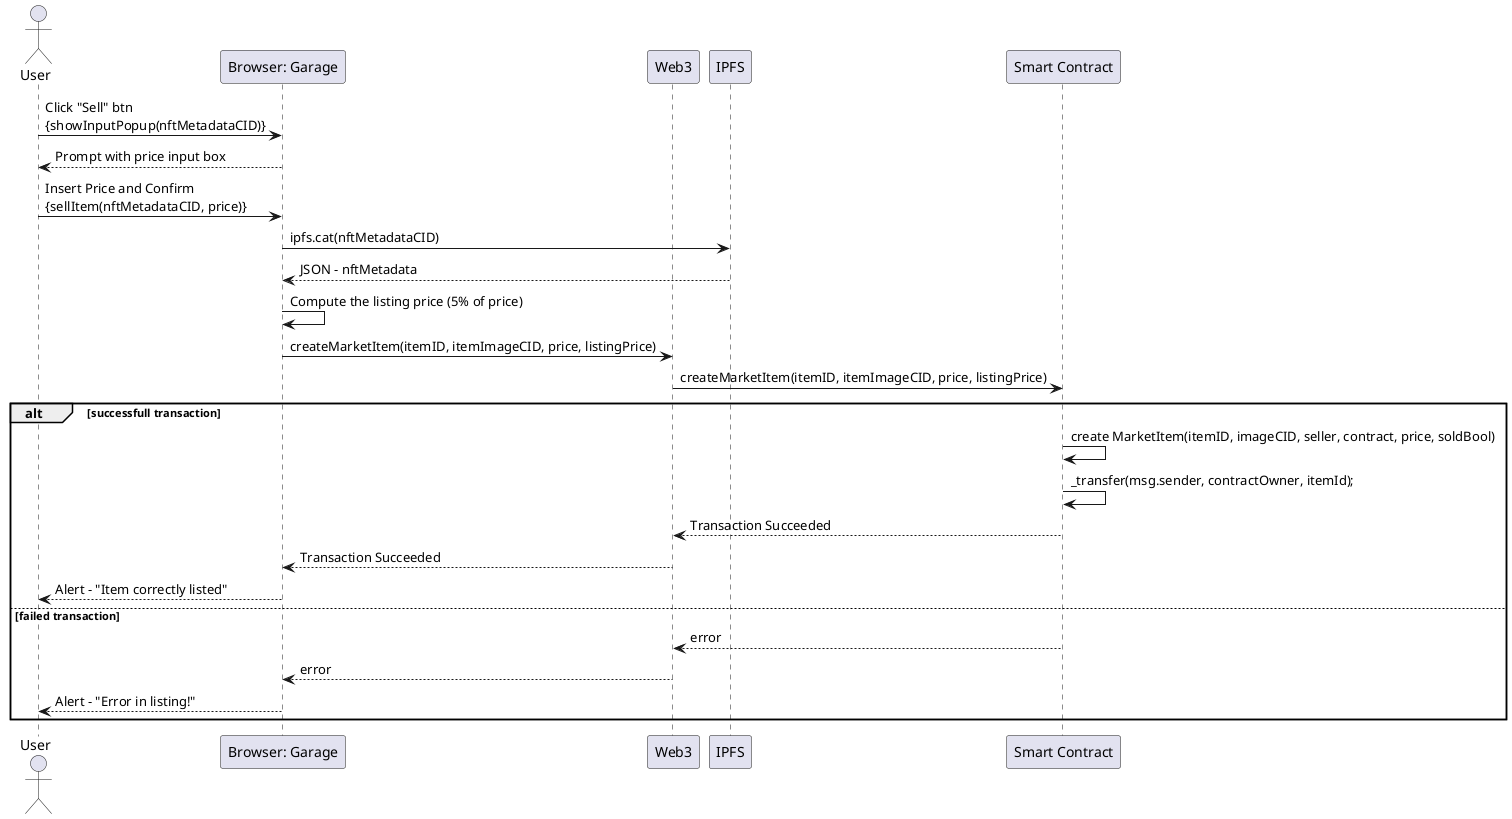 @startuml SellItem

actor User
participant "Browser: Garage"
participant Web3
participant IPFS
participant "Smart Contract"

User -> "Browser: Garage": Click "Sell" btn \n{showInputPopup(nftMetadataCID)}
"Browser: Garage" --> User: Prompt with price input box
User -> "Browser: Garage": Insert Price and Confirm \n{sellItem(nftMetadataCID, price)}
"Browser: Garage" -> IPFS: ipfs.cat(nftMetadataCID)
IPFS --> "Browser: Garage": JSON - nftMetadata
"Browser: Garage" -> "Browser: Garage": Compute the listing price (5% of price)
"Browser: Garage" -> Web3: createMarketItem(itemID, itemImageCID, price, listingPrice) 
Web3 -> "Smart Contract": createMarketItem(itemID, itemImageCID, price, listingPrice)

alt successfull transaction

    "Smart Contract" -> "Smart Contract": create MarketItem(itemID, imageCID, seller, contract, price, soldBool) 
    "Smart Contract" -> "Smart Contract": _transfer(msg.sender, contractOwner, itemId);
    "Smart Contract" --> Web3: Transaction Succeeded
    Web3 --> "Browser: Garage": Transaction Succeeded 
    "Browser: Garage" --> User: Alert - "Item correctly listed"

else failed transaction
    "Smart Contract" --> Web3: error
    Web3 --> "Browser: Garage": error
    "Browser: Garage" --> User: Alert - "Error in listing!"
    end 

@enduml
